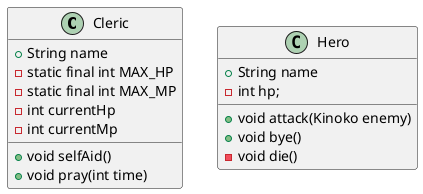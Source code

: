 @startuml
'https://plantuml.com/class-diagram

class Cleric{
    + String name
    - static final int MAX_HP
    - static final int MAX_MP
    - int currentHp
    - int currentMp

    + void selfAid()
    + void pray(int time)

}
class Hero{
    + String name
    - int hp;

    + void attack(Kinoko enemy)
    + void bye()
    - void die()
}

@enduml